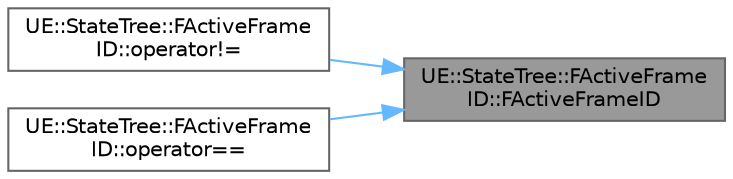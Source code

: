 digraph "UE::StateTree::FActiveFrameID::FActiveFrameID"
{
 // INTERACTIVE_SVG=YES
 // LATEX_PDF_SIZE
  bgcolor="transparent";
  edge [fontname=Helvetica,fontsize=10,labelfontname=Helvetica,labelfontsize=10];
  node [fontname=Helvetica,fontsize=10,shape=box,height=0.2,width=0.4];
  rankdir="RL";
  Node1 [id="Node000001",label="UE::StateTree::FActiveFrame\lID::FActiveFrameID",height=0.2,width=0.4,color="gray40", fillcolor="grey60", style="filled", fontcolor="black",tooltip=" "];
  Node1 -> Node2 [id="edge1_Node000001_Node000002",dir="back",color="steelblue1",style="solid",tooltip=" "];
  Node2 [id="Node000002",label="UE::StateTree::FActiveFrame\lID::operator!=",height=0.2,width=0.4,color="grey40", fillcolor="white", style="filled",URL="$d3/db4/structUE_1_1StateTree_1_1FActiveFrameID.html#a4c12e4422fad5a7e9561a67f58403a51",tooltip=" "];
  Node1 -> Node3 [id="edge2_Node000001_Node000003",dir="back",color="steelblue1",style="solid",tooltip=" "];
  Node3 [id="Node000003",label="UE::StateTree::FActiveFrame\lID::operator==",height=0.2,width=0.4,color="grey40", fillcolor="white", style="filled",URL="$d3/db4/structUE_1_1StateTree_1_1FActiveFrameID.html#af57f4e0722f529c3cea26d5512b53ce1",tooltip=" "];
}
